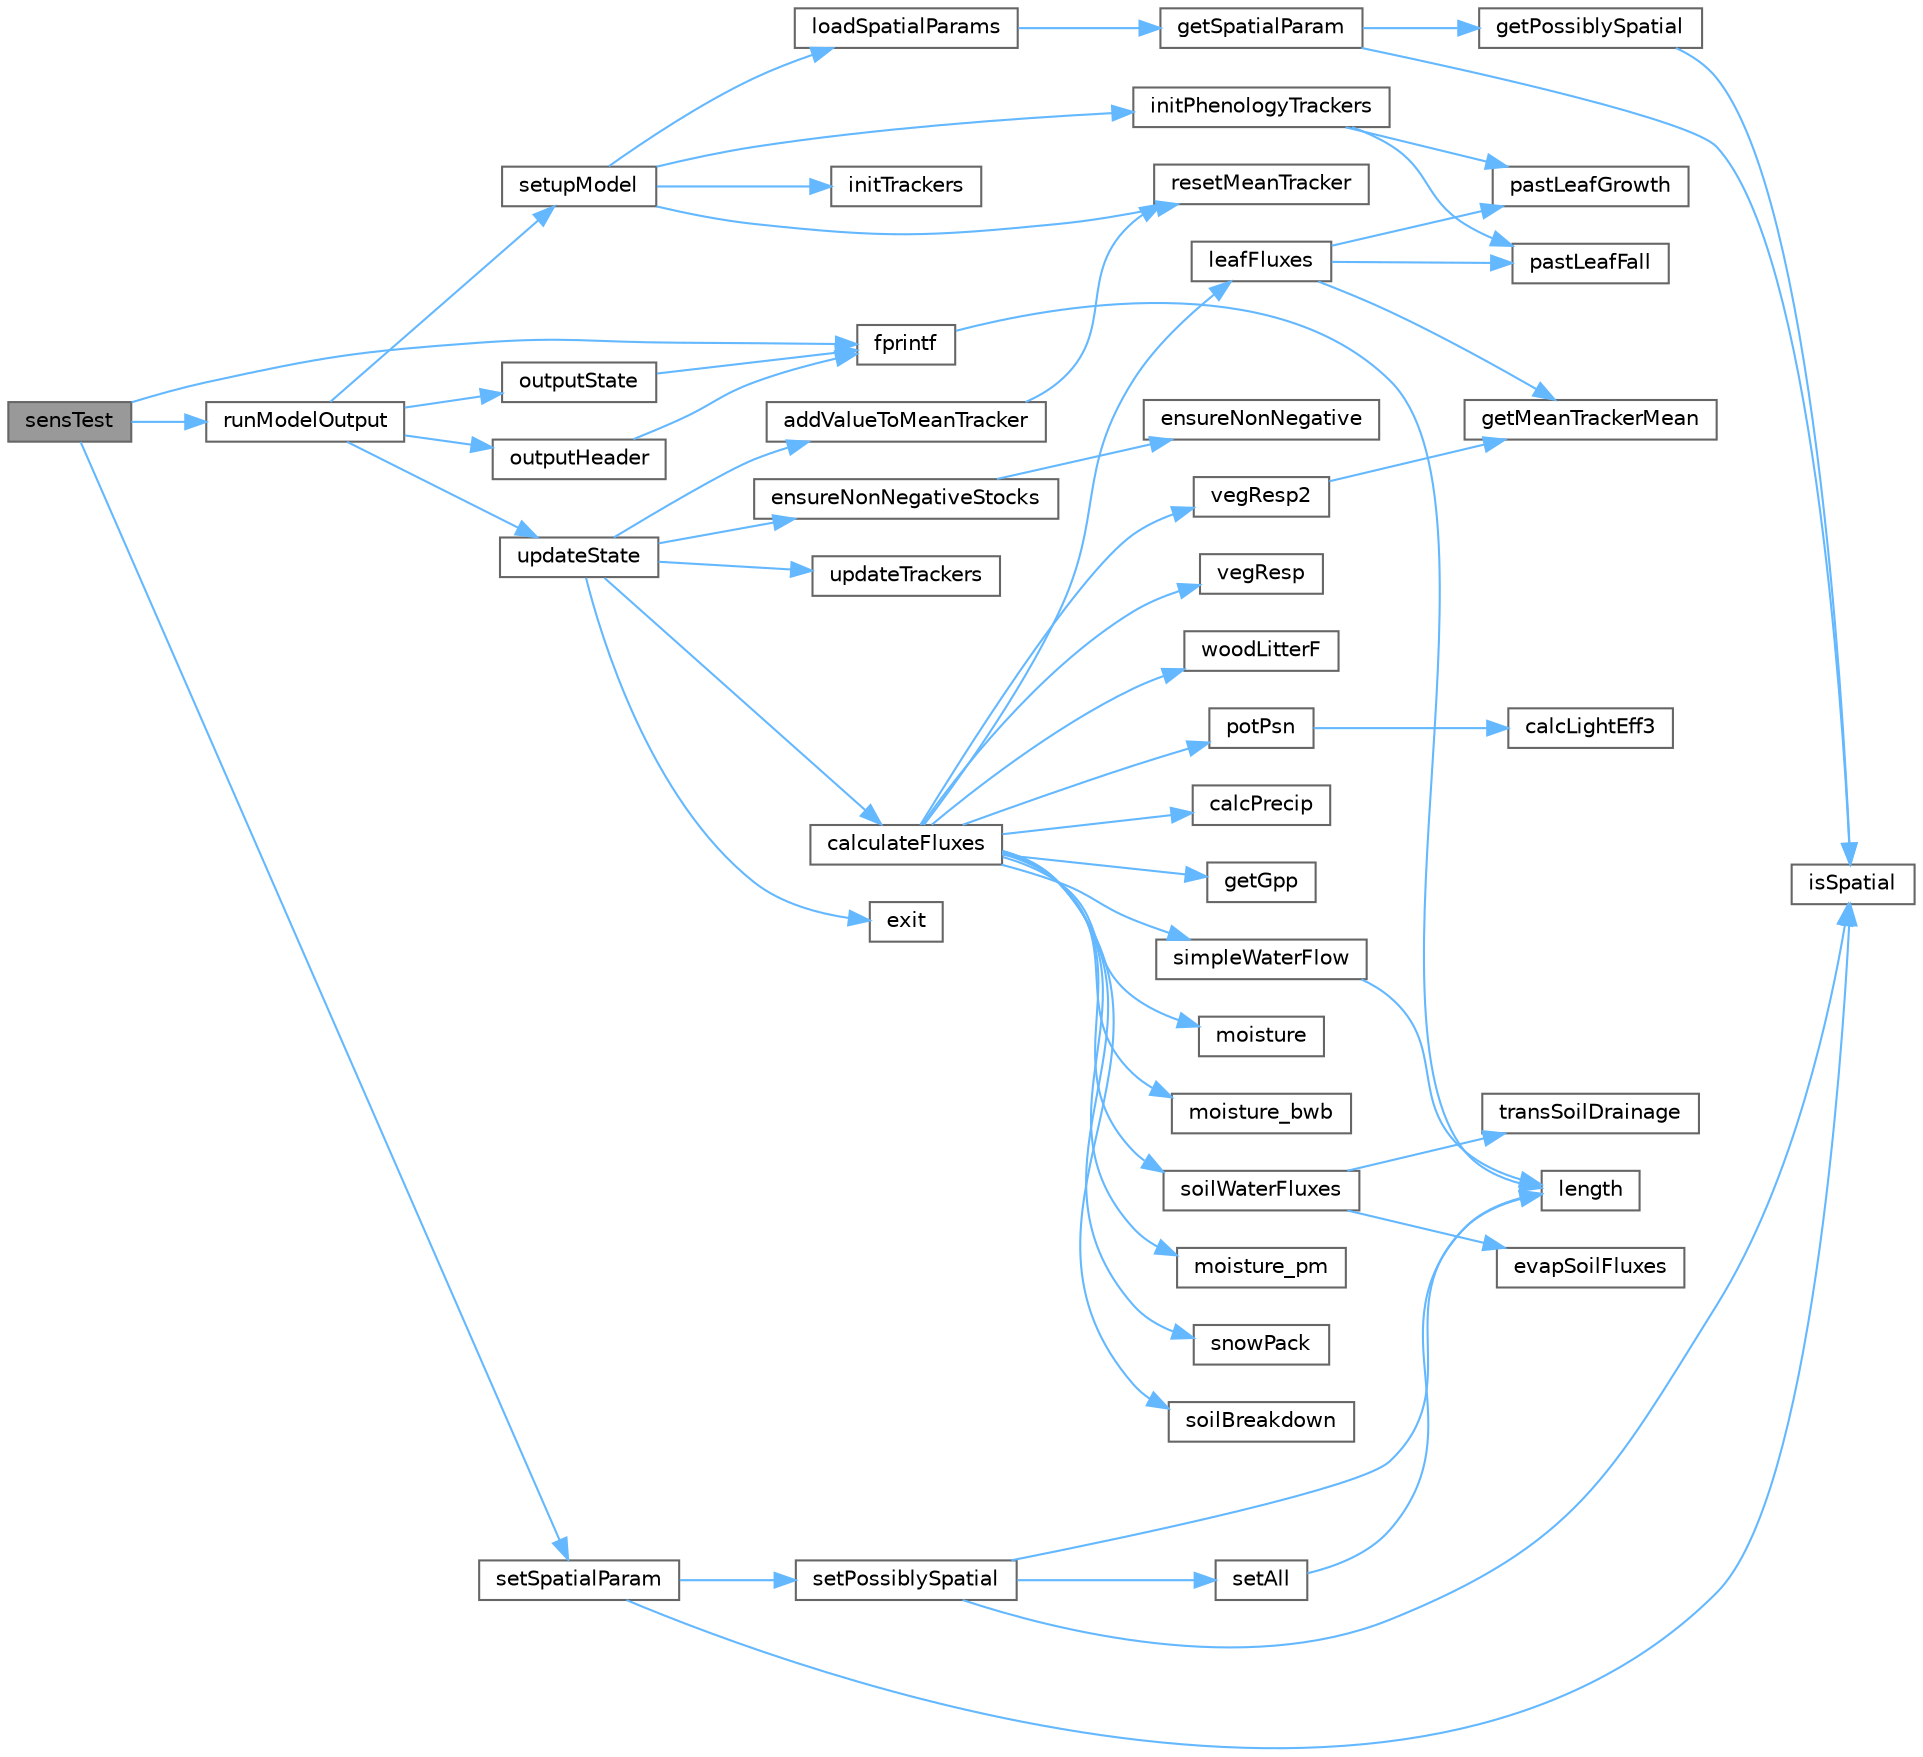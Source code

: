 digraph "sensTest"
{
 // LATEX_PDF_SIZE
  bgcolor="transparent";
  edge [fontname=Helvetica,fontsize=10,labelfontname=Helvetica,labelfontsize=10];
  node [fontname=Helvetica,fontsize=10,shape=box,height=0.2,width=0.4];
  rankdir="LR";
  Node1 [id="Node000001",label="sensTest",height=0.2,width=0.4,color="gray40", fillcolor="grey60", style="filled", fontcolor="black",tooltip=" "];
  Node1 -> Node2 [id="edge56_Node000001_Node000002",color="steelblue1",style="solid",tooltip=" "];
  Node2 [id="Node000002",label="fprintf",height=0.2,width=0.4,color="grey40", fillcolor="white", style="filled",URL="$db/d38/splitdata_8m.html#a1b55763cc205d6b6f157eefb24e20e4c",tooltip=" "];
  Node2 -> Node3 [id="edge57_Node000002_Node000003",color="steelblue1",style="solid",tooltip=" "];
  Node3 [id="Node000003",label="length",height=0.2,width=0.4,color="grey40", fillcolor="white", style="filled",URL="$d9/dce/daylen_8m.html#a86e0024c249e4a09333409ec56451e1e",tooltip=" "];
  Node1 -> Node4 [id="edge58_Node000001_Node000004",color="steelblue1",style="solid",tooltip=" "];
  Node4 [id="Node000004",label="runModelOutput",height=0.2,width=0.4,color="grey40", fillcolor="white", style="filled",URL="$d7/d63/sipnetv_jan2007_8c.html#acf0244732d4eadad6cd97f0ee7e61fbe",tooltip=" "];
  Node4 -> Node5 [id="edge59_Node000004_Node000005",color="steelblue1",style="solid",tooltip=" "];
  Node5 [id="Node000005",label="outputHeader",height=0.2,width=0.4,color="grey40", fillcolor="white", style="filled",URL="$d7/d63/sipnetv_jan2007_8c.html#afe7a3ea0ba3ae1f21f777e75be954d88",tooltip=" "];
  Node5 -> Node2 [id="edge60_Node000005_Node000002",color="steelblue1",style="solid",tooltip=" "];
  Node4 -> Node6 [id="edge61_Node000004_Node000006",color="steelblue1",style="solid",tooltip=" "];
  Node6 [id="Node000006",label="outputState",height=0.2,width=0.4,color="grey40", fillcolor="white", style="filled",URL="$d7/d63/sipnetv_jan2007_8c.html#aafb7702a7e224d9e8402df7a2ca700b3",tooltip=" "];
  Node6 -> Node2 [id="edge62_Node000006_Node000002",color="steelblue1",style="solid",tooltip=" "];
  Node4 -> Node7 [id="edge63_Node000004_Node000007",color="steelblue1",style="solid",tooltip=" "];
  Node7 [id="Node000007",label="setupModel",height=0.2,width=0.4,color="grey40", fillcolor="white", style="filled",URL="$d7/d63/sipnetv_jan2007_8c.html#a0efad227d8e097ade293ef92ec87b26e",tooltip=" "];
  Node7 -> Node8 [id="edge64_Node000007_Node000008",color="steelblue1",style="solid",tooltip=" "];
  Node8 [id="Node000008",label="initPhenologyTrackers",height=0.2,width=0.4,color="grey40", fillcolor="white", style="filled",URL="$d7/d63/sipnetv_jan2007_8c.html#a5c7993de818df1e23101f7b5c7ae79b7",tooltip=" "];
  Node8 -> Node9 [id="edge65_Node000008_Node000009",color="steelblue1",style="solid",tooltip=" "];
  Node9 [id="Node000009",label="pastLeafFall",height=0.2,width=0.4,color="grey40", fillcolor="white", style="filled",URL="$d7/d63/sipnetv_jan2007_8c.html#a9d42469c8cdb3e676e1958c57da19547",tooltip=" "];
  Node8 -> Node10 [id="edge66_Node000008_Node000010",color="steelblue1",style="solid",tooltip=" "];
  Node10 [id="Node000010",label="pastLeafGrowth",height=0.2,width=0.4,color="grey40", fillcolor="white", style="filled",URL="$d7/d63/sipnetv_jan2007_8c.html#a629ee475c747e21157b6d448454d1647",tooltip=" "];
  Node7 -> Node11 [id="edge67_Node000007_Node000011",color="steelblue1",style="solid",tooltip=" "];
  Node11 [id="Node000011",label="initTrackers",height=0.2,width=0.4,color="grey40", fillcolor="white", style="filled",URL="$d7/d63/sipnetv_jan2007_8c.html#af9cf81e2509a32497ab85f75e1edcf9e",tooltip=" "];
  Node7 -> Node12 [id="edge68_Node000007_Node000012",color="steelblue1",style="solid",tooltip=" "];
  Node12 [id="Node000012",label="loadSpatialParams",height=0.2,width=0.4,color="grey40", fillcolor="white", style="filled",URL="$d7/dd8/_s_i_p_n_e_topts_in_2spatial_params_8c.html#ad416c787f51b053e50264b97cc56f425",tooltip=" "];
  Node12 -> Node13 [id="edge69_Node000012_Node000013",color="steelblue1",style="solid",tooltip=" "];
  Node13 [id="Node000013",label="getSpatialParam",height=0.2,width=0.4,color="grey40", fillcolor="white", style="filled",URL="$d7/dd8/_s_i_p_n_e_topts_in_2spatial_params_8c.html#ac941eee725b3734909015835a7cad499",tooltip=" "];
  Node13 -> Node14 [id="edge70_Node000013_Node000014",color="steelblue1",style="solid",tooltip=" "];
  Node14 [id="Node000014",label="getPossiblySpatial",height=0.2,width=0.4,color="grey40", fillcolor="white", style="filled",URL="$d7/dd8/_s_i_p_n_e_topts_in_2spatial_params_8c.html#ace067e115166bd724ba5081dbf1f6f27",tooltip=" "];
  Node14 -> Node15 [id="edge71_Node000014_Node000015",color="steelblue1",style="solid",tooltip=" "];
  Node15 [id="Node000015",label="isSpatial",height=0.2,width=0.4,color="grey40", fillcolor="white", style="filled",URL="$d7/dd8/_s_i_p_n_e_topts_in_2spatial_params_8c.html#ae99fa2266ffe4ed506690f3cf382e26e",tooltip=" "];
  Node13 -> Node15 [id="edge72_Node000013_Node000015",color="steelblue1",style="solid",tooltip=" "];
  Node7 -> Node16 [id="edge73_Node000007_Node000016",color="steelblue1",style="solid",tooltip=" "];
  Node16 [id="Node000016",label="resetMeanTracker",height=0.2,width=0.4,color="grey40", fillcolor="white", style="filled",URL="$d5/d1f/runmean_8c.html#aafa097eaf82986761f1920d2a1ed2457",tooltip=" "];
  Node4 -> Node17 [id="edge74_Node000004_Node000017",color="steelblue1",style="solid",tooltip=" "];
  Node17 [id="Node000017",label="updateState",height=0.2,width=0.4,color="grey40", fillcolor="white", style="filled",URL="$d7/d63/sipnetv_jan2007_8c.html#aa5dabf4a89c5e3410a829e6a3d042c1f",tooltip=" "];
  Node17 -> Node18 [id="edge75_Node000017_Node000018",color="steelblue1",style="solid",tooltip=" "];
  Node18 [id="Node000018",label="addValueToMeanTracker",height=0.2,width=0.4,color="grey40", fillcolor="white", style="filled",URL="$d5/d1f/runmean_8c.html#a3b3e682c43d0a347c6eaf7de4cb68a16",tooltip=" "];
  Node18 -> Node16 [id="edge76_Node000018_Node000016",color="steelblue1",style="solid",tooltip=" "];
  Node17 -> Node19 [id="edge77_Node000017_Node000019",color="steelblue1",style="solid",tooltip=" "];
  Node19 [id="Node000019",label="calculateFluxes",height=0.2,width=0.4,color="grey40", fillcolor="white", style="filled",URL="$d7/d63/sipnetv_jan2007_8c.html#a8938f698e8ab7e67b5793587b3030f09",tooltip=" "];
  Node19 -> Node20 [id="edge78_Node000019_Node000020",color="steelblue1",style="solid",tooltip=" "];
  Node20 [id="Node000020",label="calcPrecip",height=0.2,width=0.4,color="grey40", fillcolor="white", style="filled",URL="$d7/d63/sipnetv_jan2007_8c.html#a74d1f0563b41ce09b39c84d512f660f3",tooltip=" "];
  Node19 -> Node21 [id="edge79_Node000019_Node000021",color="steelblue1",style="solid",tooltip=" "];
  Node21 [id="Node000021",label="getGpp",height=0.2,width=0.4,color="grey40", fillcolor="white", style="filled",URL="$d7/d63/sipnetv_jan2007_8c.html#a8c2f0ba72fdaae9e3836745acd5fc7eb",tooltip=" "];
  Node19 -> Node22 [id="edge80_Node000019_Node000022",color="steelblue1",style="solid",tooltip=" "];
  Node22 [id="Node000022",label="leafFluxes",height=0.2,width=0.4,color="grey40", fillcolor="white", style="filled",URL="$d7/d63/sipnetv_jan2007_8c.html#a3141adc9db6e20c6bdb1a11f7d779d1b",tooltip=" "];
  Node22 -> Node23 [id="edge81_Node000022_Node000023",color="steelblue1",style="solid",tooltip=" "];
  Node23 [id="Node000023",label="getMeanTrackerMean",height=0.2,width=0.4,color="grey40", fillcolor="white", style="filled",URL="$d5/d1f/runmean_8c.html#aee80c094e5cc8830c70fd93fa14bb102",tooltip=" "];
  Node22 -> Node9 [id="edge82_Node000022_Node000009",color="steelblue1",style="solid",tooltip=" "];
  Node22 -> Node10 [id="edge83_Node000022_Node000010",color="steelblue1",style="solid",tooltip=" "];
  Node19 -> Node24 [id="edge84_Node000019_Node000024",color="steelblue1",style="solid",tooltip=" "];
  Node24 [id="Node000024",label="moisture",height=0.2,width=0.4,color="grey40", fillcolor="white", style="filled",URL="$d7/d63/sipnetv_jan2007_8c.html#ae1cde3b069d0958828a9739fd94755db",tooltip=" "];
  Node19 -> Node25 [id="edge85_Node000019_Node000025",color="steelblue1",style="solid",tooltip=" "];
  Node25 [id="Node000025",label="moisture_bwb",height=0.2,width=0.4,color="grey40", fillcolor="white", style="filled",URL="$d7/d63/sipnetv_jan2007_8c.html#acc279bdd0b02c482eb0676a2db7513dd",tooltip=" "];
  Node19 -> Node26 [id="edge86_Node000019_Node000026",color="steelblue1",style="solid",tooltip=" "];
  Node26 [id="Node000026",label="moisture_pm",height=0.2,width=0.4,color="grey40", fillcolor="white", style="filled",URL="$d7/d63/sipnetv_jan2007_8c.html#af660487faf0711964c061ed1cac6005f",tooltip=" "];
  Node19 -> Node27 [id="edge87_Node000019_Node000027",color="steelblue1",style="solid",tooltip=" "];
  Node27 [id="Node000027",label="potPsn",height=0.2,width=0.4,color="grey40", fillcolor="white", style="filled",URL="$d7/d63/sipnetv_jan2007_8c.html#a23a1722243c28c71c4f684cf6534fb9f",tooltip=" "];
  Node27 -> Node28 [id="edge88_Node000027_Node000028",color="steelblue1",style="solid",tooltip=" "];
  Node28 [id="Node000028",label="calcLightEff3",height=0.2,width=0.4,color="grey40", fillcolor="white", style="filled",URL="$d7/d63/sipnetv_jan2007_8c.html#a534e01f1f469ee1b8bcccb84dea2e017",tooltip=" "];
  Node19 -> Node29 [id="edge89_Node000019_Node000029",color="steelblue1",style="solid",tooltip=" "];
  Node29 [id="Node000029",label="simpleWaterFlow",height=0.2,width=0.4,color="grey40", fillcolor="white", style="filled",URL="$d7/d63/sipnetv_jan2007_8c.html#a8760c2d181a729bf56e8372445b33aab",tooltip=" "];
  Node29 -> Node3 [id="edge90_Node000029_Node000003",color="steelblue1",style="solid",tooltip=" "];
  Node19 -> Node30 [id="edge91_Node000019_Node000030",color="steelblue1",style="solid",tooltip=" "];
  Node30 [id="Node000030",label="snowPack",height=0.2,width=0.4,color="grey40", fillcolor="white", style="filled",URL="$d7/d63/sipnetv_jan2007_8c.html#a316ac45bcdc2d3372761d43e597874ab",tooltip=" "];
  Node19 -> Node31 [id="edge92_Node000019_Node000031",color="steelblue1",style="solid",tooltip=" "];
  Node31 [id="Node000031",label="soilBreakdown",height=0.2,width=0.4,color="grey40", fillcolor="white", style="filled",URL="$d7/d63/sipnetv_jan2007_8c.html#a6b82287932679ebd632dd4c7baaf6f7e",tooltip=" "];
  Node19 -> Node32 [id="edge93_Node000019_Node000032",color="steelblue1",style="solid",tooltip=" "];
  Node32 [id="Node000032",label="soilWaterFluxes",height=0.2,width=0.4,color="grey40", fillcolor="white", style="filled",URL="$d7/d63/sipnetv_jan2007_8c.html#a397c7c05612189c254b1186783c77676",tooltip=" "];
  Node32 -> Node33 [id="edge94_Node000032_Node000033",color="steelblue1",style="solid",tooltip=" "];
  Node33 [id="Node000033",label="evapSoilFluxes",height=0.2,width=0.4,color="grey40", fillcolor="white", style="filled",URL="$d7/d63/sipnetv_jan2007_8c.html#a77c5d30cbb6d679e52a99eff1f712641",tooltip=" "];
  Node32 -> Node34 [id="edge95_Node000032_Node000034",color="steelblue1",style="solid",tooltip=" "];
  Node34 [id="Node000034",label="transSoilDrainage",height=0.2,width=0.4,color="grey40", fillcolor="white", style="filled",URL="$d7/d63/sipnetv_jan2007_8c.html#ae0e1d9ee4d9eb24f862611ec4a89e797",tooltip=" "];
  Node19 -> Node35 [id="edge96_Node000019_Node000035",color="steelblue1",style="solid",tooltip=" "];
  Node35 [id="Node000035",label="vegResp",height=0.2,width=0.4,color="grey40", fillcolor="white", style="filled",URL="$d7/d63/sipnetv_jan2007_8c.html#a2d6b40f90dd338910f832524445b6c52",tooltip=" "];
  Node19 -> Node36 [id="edge97_Node000019_Node000036",color="steelblue1",style="solid",tooltip=" "];
  Node36 [id="Node000036",label="vegResp2",height=0.2,width=0.4,color="grey40", fillcolor="white", style="filled",URL="$d7/d63/sipnetv_jan2007_8c.html#a750b724612dc74c3876dff1a08c05793",tooltip=" "];
  Node36 -> Node23 [id="edge98_Node000036_Node000023",color="steelblue1",style="solid",tooltip=" "];
  Node19 -> Node37 [id="edge99_Node000019_Node000037",color="steelblue1",style="solid",tooltip=" "];
  Node37 [id="Node000037",label="woodLitterF",height=0.2,width=0.4,color="grey40", fillcolor="white", style="filled",URL="$d7/d63/sipnetv_jan2007_8c.html#a4fa75755604d209a86f737ba875af952",tooltip=" "];
  Node17 -> Node38 [id="edge100_Node000017_Node000038",color="steelblue1",style="solid",tooltip=" "];
  Node38 [id="Node000038",label="ensureNonNegativeStocks",height=0.2,width=0.4,color="grey40", fillcolor="white", style="filled",URL="$d7/d63/sipnetv_jan2007_8c.html#a4b4f01208ed83dd71fd4de4193024692",tooltip=" "];
  Node38 -> Node39 [id="edge101_Node000038_Node000039",color="steelblue1",style="solid",tooltip=" "];
  Node39 [id="Node000039",label="ensureNonNegative",height=0.2,width=0.4,color="grey40", fillcolor="white", style="filled",URL="$d7/d63/sipnetv_jan2007_8c.html#ac9b31a3b89b0fd8bcca50ded6c094e14",tooltip=" "];
  Node17 -> Node40 [id="edge102_Node000017_Node000040",color="steelblue1",style="solid",tooltip=" "];
  Node40 [id="Node000040",label="exit",height=0.2,width=0.4,color="grey40", fillcolor="white", style="filled",URL="$da/d39/exit_handler_8c.html#a7b17e5913b7dff48eec9ba3976ccfd3c",tooltip=" "];
  Node17 -> Node41 [id="edge103_Node000017_Node000041",color="steelblue1",style="solid",tooltip=" "];
  Node41 [id="Node000041",label="updateTrackers",height=0.2,width=0.4,color="grey40", fillcolor="white", style="filled",URL="$d7/d63/sipnetv_jan2007_8c.html#a8b7178c18acaf22dffc942561473d6bb",tooltip=" "];
  Node1 -> Node42 [id="edge104_Node000001_Node000042",color="steelblue1",style="solid",tooltip=" "];
  Node42 [id="Node000042",label="setSpatialParam",height=0.2,width=0.4,color="grey40", fillcolor="white", style="filled",URL="$d7/dd8/_s_i_p_n_e_topts_in_2spatial_params_8c.html#a16ba110c016f1bf915e2cb39aa044b96",tooltip=" "];
  Node42 -> Node15 [id="edge105_Node000042_Node000015",color="steelblue1",style="solid",tooltip=" "];
  Node42 -> Node43 [id="edge106_Node000042_Node000043",color="steelblue1",style="solid",tooltip=" "];
  Node43 [id="Node000043",label="setPossiblySpatial",height=0.2,width=0.4,color="grey40", fillcolor="white", style="filled",URL="$d7/dd8/_s_i_p_n_e_topts_in_2spatial_params_8c.html#a6408e0394af508aa2c48021b712a2bdd",tooltip=" "];
  Node43 -> Node15 [id="edge107_Node000043_Node000015",color="steelblue1",style="solid",tooltip=" "];
  Node43 -> Node3 [id="edge108_Node000043_Node000003",color="steelblue1",style="solid",tooltip=" "];
  Node43 -> Node44 [id="edge109_Node000043_Node000044",color="steelblue1",style="solid",tooltip=" "];
  Node44 [id="Node000044",label="setAll",height=0.2,width=0.4,color="grey40", fillcolor="white", style="filled",URL="$d7/dd8/_s_i_p_n_e_topts_in_2spatial_params_8c.html#ab81f54de2aa764b487efc4c6164859e4",tooltip=" "];
  Node44 -> Node3 [id="edge110_Node000044_Node000003",color="steelblue1",style="solid",tooltip=" "];
}
